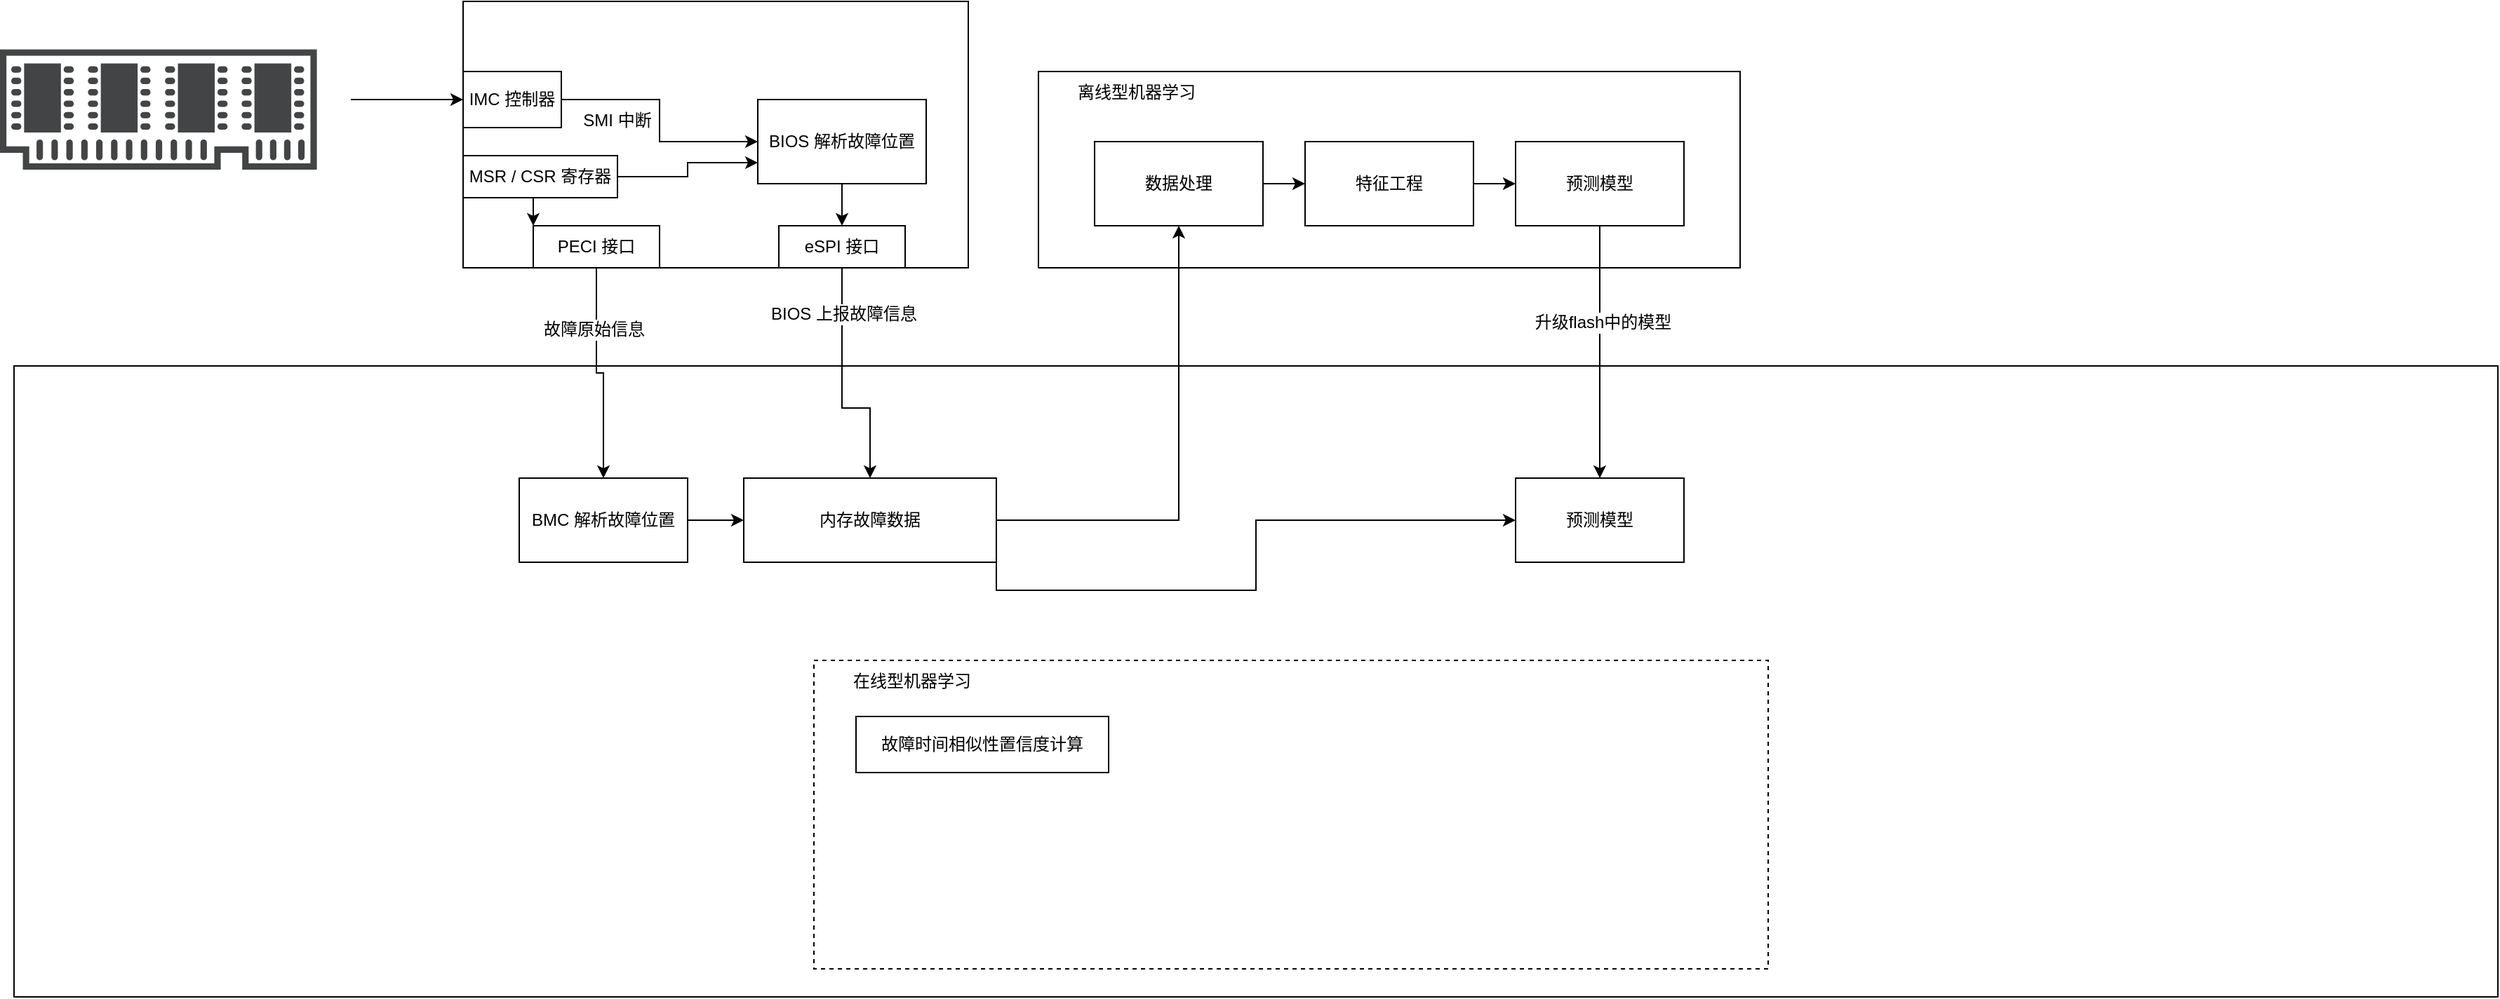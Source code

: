 <mxfile version="21.7.1" type="github">
  <diagram name="第 1 页" id="kIALssKvAwJNldl4Fuux">
    <mxGraphModel dx="5878" dy="562" grid="1" gridSize="10" guides="1" tooltips="1" connect="1" arrows="1" fold="1" page="1" pageScale="1" pageWidth="4681" pageHeight="3300" math="0" shadow="0">
      <root>
        <mxCell id="0" />
        <mxCell id="1" parent="0" />
        <mxCell id="wojTv2Lapz4rhkKoGWtN-5" value="" style="rounded=0;whiteSpace=wrap;html=1;" parent="1" vertex="1">
          <mxGeometry x="-400" y="750" width="1770" height="450" as="geometry" />
        </mxCell>
        <mxCell id="wojTv2Lapz4rhkKoGWtN-4" value="" style="rounded=0;whiteSpace=wrap;html=1;" parent="1" vertex="1">
          <mxGeometry x="330" y="540" width="500" height="140" as="geometry" />
        </mxCell>
        <mxCell id="wojTv2Lapz4rhkKoGWtN-1" value="预测模型" style="rounded=0;whiteSpace=wrap;html=1;" parent="1" vertex="1">
          <mxGeometry x="670" y="590" width="120" height="60" as="geometry" />
        </mxCell>
        <mxCell id="wojTv2Lapz4rhkKoGWtN-13" style="edgeStyle=orthogonalEdgeStyle;rounded=0;orthogonalLoop=1;jettySize=auto;html=1;exitX=1;exitY=0.5;exitDx=0;exitDy=0;entryX=0;entryY=0.5;entryDx=0;entryDy=0;fontFamily=Helvetica;fontSize=12;fontColor=default;" parent="1" source="wojTv2Lapz4rhkKoGWtN-2" target="wojTv2Lapz4rhkKoGWtN-1" edge="1">
          <mxGeometry relative="1" as="geometry" />
        </mxCell>
        <mxCell id="wojTv2Lapz4rhkKoGWtN-2" value="特征工程" style="rounded=0;whiteSpace=wrap;html=1;" parent="1" vertex="1">
          <mxGeometry x="520" y="590" width="120" height="60" as="geometry" />
        </mxCell>
        <mxCell id="wojTv2Lapz4rhkKoGWtN-12" style="edgeStyle=orthogonalEdgeStyle;rounded=0;orthogonalLoop=1;jettySize=auto;html=1;exitX=1;exitY=0.5;exitDx=0;exitDy=0;entryX=0;entryY=0.5;entryDx=0;entryDy=0;fontFamily=Helvetica;fontSize=12;fontColor=default;" parent="1" source="wojTv2Lapz4rhkKoGWtN-3" target="wojTv2Lapz4rhkKoGWtN-2" edge="1">
          <mxGeometry relative="1" as="geometry" />
        </mxCell>
        <mxCell id="wojTv2Lapz4rhkKoGWtN-3" value="数据处理" style="rounded=0;whiteSpace=wrap;html=1;" parent="1" vertex="1">
          <mxGeometry x="370" y="590" width="120" height="60" as="geometry" />
        </mxCell>
        <mxCell id="wojTv2Lapz4rhkKoGWtN-6" value="离线型机器学习" style="text;html=1;strokeColor=none;fillColor=none;align=center;verticalAlign=middle;whiteSpace=wrap;rounded=0;fontSize=12;fontFamily=Helvetica;fontColor=default;" parent="1" vertex="1">
          <mxGeometry x="330" y="540" width="140" height="30" as="geometry" />
        </mxCell>
        <mxCell id="wojTv2Lapz4rhkKoGWtN-7" value="预测模型" style="rounded=0;whiteSpace=wrap;html=1;" parent="1" vertex="1">
          <mxGeometry x="670" y="830" width="120" height="60" as="geometry" />
        </mxCell>
        <mxCell id="wojTv2Lapz4rhkKoGWtN-8" value="" style="endArrow=classic;html=1;rounded=0;fontFamily=Helvetica;fontSize=12;fontColor=default;entryX=0.5;entryY=0;entryDx=0;entryDy=0;exitX=0.5;exitY=1;exitDx=0;exitDy=0;" parent="1" source="wojTv2Lapz4rhkKoGWtN-1" target="wojTv2Lapz4rhkKoGWtN-7" edge="1">
          <mxGeometry width="50" height="50" relative="1" as="geometry">
            <mxPoint x="630" y="860" as="sourcePoint" />
            <mxPoint x="680" y="810" as="targetPoint" />
          </mxGeometry>
        </mxCell>
        <mxCell id="wojTv2Lapz4rhkKoGWtN-43" value="升级flash中的模型" style="edgeLabel;html=1;align=center;verticalAlign=middle;resizable=0;points=[];fontSize=12;fontFamily=Helvetica;fontColor=default;" parent="wojTv2Lapz4rhkKoGWtN-8" vertex="1" connectable="0">
          <mxGeometry x="-0.24" y="2" relative="1" as="geometry">
            <mxPoint as="offset" />
          </mxGeometry>
        </mxCell>
        <mxCell id="wojTv2Lapz4rhkKoGWtN-11" style="edgeStyle=orthogonalEdgeStyle;rounded=0;orthogonalLoop=1;jettySize=auto;html=1;exitX=1;exitY=0.5;exitDx=0;exitDy=0;entryX=0.5;entryY=1;entryDx=0;entryDy=0;fontFamily=Helvetica;fontSize=12;fontColor=default;" parent="1" source="wojTv2Lapz4rhkKoGWtN-14" target="wojTv2Lapz4rhkKoGWtN-3" edge="1">
          <mxGeometry relative="1" as="geometry">
            <mxPoint x="430" y="830" as="sourcePoint" />
          </mxGeometry>
        </mxCell>
        <mxCell id="wojTv2Lapz4rhkKoGWtN-44" style="edgeStyle=orthogonalEdgeStyle;rounded=0;orthogonalLoop=1;jettySize=auto;html=1;exitX=1;exitY=1;exitDx=0;exitDy=0;entryX=0;entryY=0.5;entryDx=0;entryDy=0;fontFamily=Helvetica;fontSize=12;fontColor=default;" parent="1" source="wojTv2Lapz4rhkKoGWtN-14" target="wojTv2Lapz4rhkKoGWtN-7" edge="1">
          <mxGeometry relative="1" as="geometry" />
        </mxCell>
        <mxCell id="wojTv2Lapz4rhkKoGWtN-14" value="内存故障数据" style="rounded=0;whiteSpace=wrap;html=1;strokeColor=default;fontFamily=Helvetica;fontSize=12;fontColor=default;fillColor=default;" parent="1" vertex="1">
          <mxGeometry x="120" y="830" width="180" height="60" as="geometry" />
        </mxCell>
        <mxCell id="wojTv2Lapz4rhkKoGWtN-15" value="" style="rounded=0;whiteSpace=wrap;html=1;strokeColor=default;fontFamily=Helvetica;fontSize=12;fontColor=default;fillColor=default;" parent="1" vertex="1">
          <mxGeometry x="-80" y="490" width="360" height="190" as="geometry" />
        </mxCell>
        <mxCell id="wojTv2Lapz4rhkKoGWtN-17" style="edgeStyle=orthogonalEdgeStyle;rounded=0;orthogonalLoop=1;jettySize=auto;html=1;exitX=0.5;exitY=1;exitDx=0;exitDy=0;entryX=0.5;entryY=0;entryDx=0;entryDy=0;fontFamily=Helvetica;fontSize=12;fontColor=default;" parent="1" source="wojTv2Lapz4rhkKoGWtN-18" target="wojTv2Lapz4rhkKoGWtN-14" edge="1">
          <mxGeometry relative="1" as="geometry">
            <Array as="points">
              <mxPoint x="190" y="780" />
              <mxPoint x="210" y="780" />
            </Array>
          </mxGeometry>
        </mxCell>
        <mxCell id="wojTv2Lapz4rhkKoGWtN-31" value="BIOS 上报故障信息" style="edgeLabel;html=1;align=center;verticalAlign=middle;resizable=0;points=[];fontSize=12;fontFamily=Helvetica;fontColor=default;" parent="wojTv2Lapz4rhkKoGWtN-17" vertex="1" connectable="0">
          <mxGeometry x="-0.62" y="1" relative="1" as="geometry">
            <mxPoint as="offset" />
          </mxGeometry>
        </mxCell>
        <mxCell id="wojTv2Lapz4rhkKoGWtN-33" style="edgeStyle=orthogonalEdgeStyle;rounded=0;orthogonalLoop=1;jettySize=auto;html=1;exitX=0.5;exitY=1;exitDx=0;exitDy=0;fontFamily=Helvetica;fontSize=12;fontColor=default;" parent="1" source="wojTv2Lapz4rhkKoGWtN-16" target="wojTv2Lapz4rhkKoGWtN-18" edge="1">
          <mxGeometry relative="1" as="geometry" />
        </mxCell>
        <mxCell id="wojTv2Lapz4rhkKoGWtN-16" value="BIOS 解析故障位置" style="rounded=0;whiteSpace=wrap;html=1;strokeColor=default;fontFamily=Helvetica;fontSize=12;fontColor=default;fillColor=default;" parent="1" vertex="1">
          <mxGeometry x="130" y="560" width="120" height="60" as="geometry" />
        </mxCell>
        <mxCell id="wojTv2Lapz4rhkKoGWtN-18" value="eSPI 接口" style="rounded=0;whiteSpace=wrap;html=1;strokeColor=default;fontFamily=Helvetica;fontSize=12;fontColor=default;fillColor=default;" parent="1" vertex="1">
          <mxGeometry x="145" y="650" width="90" height="30" as="geometry" />
        </mxCell>
        <mxCell id="wojTv2Lapz4rhkKoGWtN-38" style="edgeStyle=orthogonalEdgeStyle;rounded=0;orthogonalLoop=1;jettySize=auto;html=1;exitX=0.5;exitY=1;exitDx=0;exitDy=0;entryX=0.5;entryY=0;entryDx=0;entryDy=0;fontFamily=Helvetica;fontSize=12;fontColor=default;" parent="1" source="wojTv2Lapz4rhkKoGWtN-19" target="wojTv2Lapz4rhkKoGWtN-37" edge="1">
          <mxGeometry relative="1" as="geometry" />
        </mxCell>
        <mxCell id="wojTv2Lapz4rhkKoGWtN-39" value="故障原始信息" style="edgeLabel;html=1;align=center;verticalAlign=middle;resizable=0;points=[];fontSize=12;fontFamily=Helvetica;fontColor=default;" parent="wojTv2Lapz4rhkKoGWtN-38" vertex="1" connectable="0">
          <mxGeometry x="-0.431" y="-2" relative="1" as="geometry">
            <mxPoint as="offset" />
          </mxGeometry>
        </mxCell>
        <mxCell id="wojTv2Lapz4rhkKoGWtN-19" value="PECI 接口" style="rounded=0;whiteSpace=wrap;html=1;strokeColor=default;fontFamily=Helvetica;fontSize=12;fontColor=default;fillColor=default;" parent="1" vertex="1">
          <mxGeometry x="-30" y="650" width="90" height="30" as="geometry" />
        </mxCell>
        <mxCell id="wojTv2Lapz4rhkKoGWtN-21" value="" style="endArrow=classic;html=1;rounded=0;fontFamily=Helvetica;fontSize=12;fontColor=default;" parent="1" edge="1">
          <mxGeometry width="50" height="50" relative="1" as="geometry">
            <mxPoint x="-160" y="560" as="sourcePoint" />
            <mxPoint x="-80" y="560" as="targetPoint" />
          </mxGeometry>
        </mxCell>
        <mxCell id="wojTv2Lapz4rhkKoGWtN-24" value="" style="sketch=0;pointerEvents=1;shadow=0;dashed=0;html=1;strokeColor=none;fillColor=#434445;aspect=fixed;labelPosition=center;verticalLabelPosition=bottom;verticalAlign=top;align=center;outlineConnect=0;shape=mxgraph.vvd.memory;rounded=0;fontFamily=Helvetica;fontSize=12;fontColor=default;" parent="1" vertex="1">
          <mxGeometry x="-410" y="524.2" width="225.79" height="85.8" as="geometry" />
        </mxCell>
        <mxCell id="wojTv2Lapz4rhkKoGWtN-29" style="edgeStyle=orthogonalEdgeStyle;rounded=0;orthogonalLoop=1;jettySize=auto;html=1;exitX=1;exitY=0.5;exitDx=0;exitDy=0;entryX=0;entryY=0.5;entryDx=0;entryDy=0;fontFamily=Helvetica;fontSize=12;fontColor=default;" parent="1" source="wojTv2Lapz4rhkKoGWtN-28" target="wojTv2Lapz4rhkKoGWtN-16" edge="1">
          <mxGeometry relative="1" as="geometry" />
        </mxCell>
        <mxCell id="wojTv2Lapz4rhkKoGWtN-28" value="IMC 控制器" style="rounded=0;whiteSpace=wrap;html=1;strokeColor=default;fontFamily=Helvetica;fontSize=12;fontColor=default;fillColor=default;" parent="1" vertex="1">
          <mxGeometry x="-80" y="540" width="70" height="40" as="geometry" />
        </mxCell>
        <mxCell id="wojTv2Lapz4rhkKoGWtN-30" value="SMI 中断" style="text;html=1;strokeColor=none;fillColor=none;align=center;verticalAlign=middle;whiteSpace=wrap;rounded=0;fontSize=12;fontFamily=Helvetica;fontColor=default;" parent="1" vertex="1">
          <mxGeometry y="560" width="60" height="30" as="geometry" />
        </mxCell>
        <mxCell id="wojTv2Lapz4rhkKoGWtN-35" style="edgeStyle=orthogonalEdgeStyle;rounded=0;orthogonalLoop=1;jettySize=auto;html=1;exitX=1;exitY=0.5;exitDx=0;exitDy=0;entryX=0;entryY=0.75;entryDx=0;entryDy=0;fontFamily=Helvetica;fontSize=12;fontColor=default;" parent="1" source="wojTv2Lapz4rhkKoGWtN-34" target="wojTv2Lapz4rhkKoGWtN-16" edge="1">
          <mxGeometry relative="1" as="geometry" />
        </mxCell>
        <mxCell id="wojTv2Lapz4rhkKoGWtN-36" style="edgeStyle=orthogonalEdgeStyle;rounded=0;orthogonalLoop=1;jettySize=auto;html=1;exitX=0.5;exitY=1;exitDx=0;exitDy=0;entryX=0;entryY=0;entryDx=0;entryDy=0;fontFamily=Helvetica;fontSize=12;fontColor=default;" parent="1" source="wojTv2Lapz4rhkKoGWtN-34" target="wojTv2Lapz4rhkKoGWtN-19" edge="1">
          <mxGeometry relative="1" as="geometry" />
        </mxCell>
        <mxCell id="wojTv2Lapz4rhkKoGWtN-34" value="MSR / CSR 寄存器" style="rounded=0;whiteSpace=wrap;html=1;strokeColor=default;fontFamily=Helvetica;fontSize=12;fontColor=default;fillColor=default;" parent="1" vertex="1">
          <mxGeometry x="-80" y="600" width="110" height="30" as="geometry" />
        </mxCell>
        <mxCell id="wojTv2Lapz4rhkKoGWtN-40" style="edgeStyle=orthogonalEdgeStyle;rounded=0;orthogonalLoop=1;jettySize=auto;html=1;exitX=1;exitY=0.5;exitDx=0;exitDy=0;entryX=0;entryY=0.5;entryDx=0;entryDy=0;fontFamily=Helvetica;fontSize=12;fontColor=default;" parent="1" source="wojTv2Lapz4rhkKoGWtN-37" target="wojTv2Lapz4rhkKoGWtN-14" edge="1">
          <mxGeometry relative="1" as="geometry" />
        </mxCell>
        <mxCell id="wojTv2Lapz4rhkKoGWtN-37" value="BMC 解析故障位置" style="rounded=0;whiteSpace=wrap;html=1;strokeColor=default;fontFamily=Helvetica;fontSize=12;fontColor=default;fillColor=default;" parent="1" vertex="1">
          <mxGeometry x="-40" y="830" width="120" height="60" as="geometry" />
        </mxCell>
        <mxCell id="wojTv2Lapz4rhkKoGWtN-48" value="" style="rounded=0;whiteSpace=wrap;html=1;strokeColor=default;fontFamily=Helvetica;fontSize=12;fontColor=default;fillColor=default;dashed=1;" parent="1" vertex="1">
          <mxGeometry x="170" y="960" width="680" height="220" as="geometry" />
        </mxCell>
        <mxCell id="wojTv2Lapz4rhkKoGWtN-51" value="在线型机器学习" style="text;html=1;strokeColor=none;fillColor=none;align=center;verticalAlign=middle;whiteSpace=wrap;rounded=0;fontSize=12;fontFamily=Helvetica;fontColor=default;" parent="1" vertex="1">
          <mxGeometry x="170" y="960" width="140" height="30" as="geometry" />
        </mxCell>
        <mxCell id="wojTv2Lapz4rhkKoGWtN-52" value="故障时间相似性置信度计算" style="rounded=0;whiteSpace=wrap;html=1;strokeColor=default;fontFamily=Helvetica;fontSize=12;fontColor=default;fillColor=default;" parent="1" vertex="1">
          <mxGeometry x="200" y="1000" width="180" height="40" as="geometry" />
        </mxCell>
      </root>
    </mxGraphModel>
  </diagram>
</mxfile>
